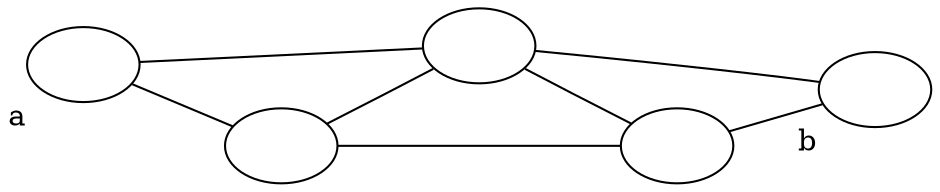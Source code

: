 graph G {
    rankdir=LR;
    node[style=pole, label=""] a[xlabel="a"]; b[xlabel="b"];
    node[style=inner];
    a  -- v1 [label=" ", texlbl="$\overline{z}$"];
    a  -- v2 [label=" ", texlbl="$x$"];
    v1 -- v2 [label=" ", texlbl="$\overline{x}$"];
    v1 -- v3 [label=" ", texlbl="$\overline{y}$"];
    v2 -- v3 [label=" ", texlbl="$z$"];
    v2 -- b  [label=" ", texlbl="$\overline{x}$"];
    v3 -- b  [label=" ", texlbl="$y$"];
}
